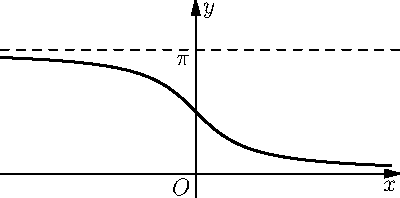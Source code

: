 size(200);
import graph;
import math;
real f(real x){return 1/tan(x);}
draw(reflect((0,0),(1,1))*graph(f,0.2,pi-0.2),linewidth(1));

drawline((0,pi),(1,pi),dashed);
label("$O$",(0,0),SW);
label("$\pi$",(0,pi),SW);
ylimits(-0.5,pi+1);
xaxis("$x$",Arrow());
yaxis(Label("$y$",align=E),Arrow());
